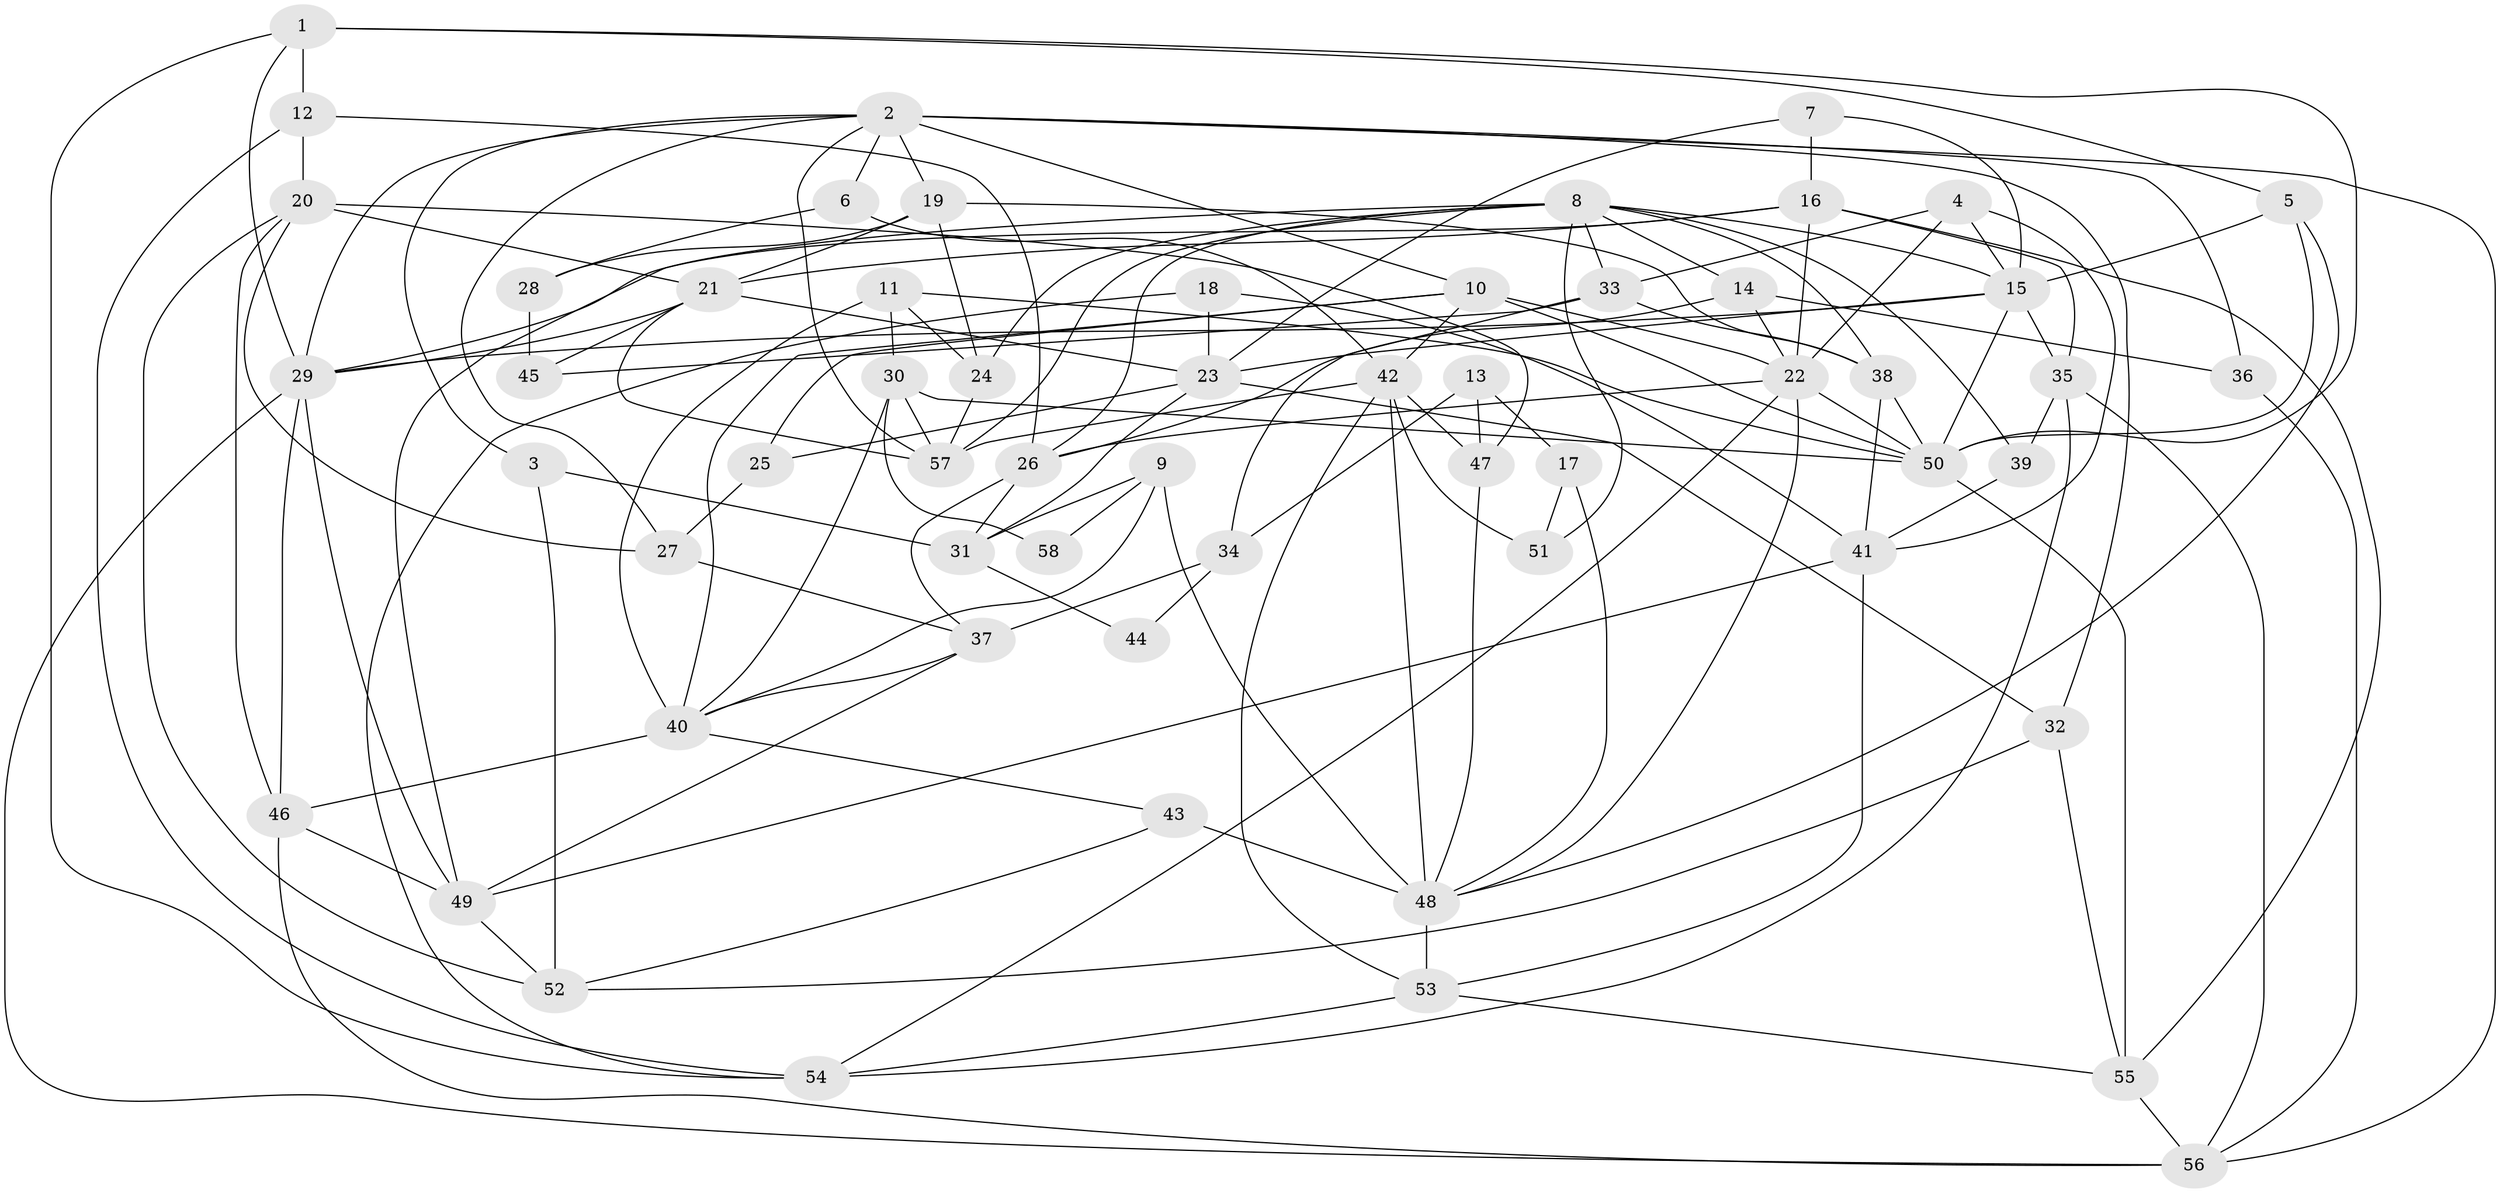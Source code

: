 // original degree distribution, {5: 0.12631578947368421, 3: 0.3157894736842105, 4: 0.2736842105263158, 10: 0.021052631578947368, 2: 0.12631578947368421, 6: 0.10526315789473684, 7: 0.021052631578947368, 8: 0.010526315789473684}
// Generated by graph-tools (version 1.1) at 2025/37/03/04/25 23:37:06]
// undirected, 58 vertices, 145 edges
graph export_dot {
  node [color=gray90,style=filled];
  1;
  2;
  3;
  4;
  5;
  6;
  7;
  8;
  9;
  10;
  11;
  12;
  13;
  14;
  15;
  16;
  17;
  18;
  19;
  20;
  21;
  22;
  23;
  24;
  25;
  26;
  27;
  28;
  29;
  30;
  31;
  32;
  33;
  34;
  35;
  36;
  37;
  38;
  39;
  40;
  41;
  42;
  43;
  44;
  45;
  46;
  47;
  48;
  49;
  50;
  51;
  52;
  53;
  54;
  55;
  56;
  57;
  58;
  1 -- 5 [weight=1.0];
  1 -- 12 [weight=1.0];
  1 -- 29 [weight=1.0];
  1 -- 50 [weight=1.0];
  1 -- 54 [weight=1.0];
  2 -- 3 [weight=1.0];
  2 -- 6 [weight=1.0];
  2 -- 10 [weight=1.0];
  2 -- 19 [weight=1.0];
  2 -- 27 [weight=1.0];
  2 -- 29 [weight=1.0];
  2 -- 32 [weight=1.0];
  2 -- 36 [weight=1.0];
  2 -- 56 [weight=1.0];
  2 -- 57 [weight=1.0];
  3 -- 31 [weight=1.0];
  3 -- 52 [weight=1.0];
  4 -- 15 [weight=1.0];
  4 -- 22 [weight=1.0];
  4 -- 33 [weight=1.0];
  4 -- 41 [weight=1.0];
  5 -- 15 [weight=1.0];
  5 -- 48 [weight=1.0];
  5 -- 50 [weight=1.0];
  6 -- 28 [weight=1.0];
  6 -- 42 [weight=1.0];
  7 -- 15 [weight=1.0];
  7 -- 16 [weight=1.0];
  7 -- 23 [weight=1.0];
  8 -- 14 [weight=1.0];
  8 -- 15 [weight=1.0];
  8 -- 24 [weight=1.0];
  8 -- 26 [weight=1.0];
  8 -- 33 [weight=1.0];
  8 -- 38 [weight=1.0];
  8 -- 39 [weight=1.0];
  8 -- 49 [weight=1.0];
  8 -- 51 [weight=1.0];
  8 -- 57 [weight=1.0];
  9 -- 31 [weight=1.0];
  9 -- 40 [weight=1.0];
  9 -- 48 [weight=2.0];
  9 -- 58 [weight=1.0];
  10 -- 22 [weight=1.0];
  10 -- 25 [weight=1.0];
  10 -- 40 [weight=1.0];
  10 -- 42 [weight=1.0];
  10 -- 50 [weight=1.0];
  11 -- 24 [weight=1.0];
  11 -- 30 [weight=1.0];
  11 -- 40 [weight=1.0];
  11 -- 50 [weight=1.0];
  12 -- 20 [weight=1.0];
  12 -- 26 [weight=1.0];
  12 -- 54 [weight=1.0];
  13 -- 17 [weight=1.0];
  13 -- 34 [weight=1.0];
  13 -- 47 [weight=1.0];
  14 -- 22 [weight=1.0];
  14 -- 26 [weight=1.0];
  14 -- 36 [weight=1.0];
  15 -- 23 [weight=1.0];
  15 -- 29 [weight=1.0];
  15 -- 35 [weight=2.0];
  15 -- 50 [weight=2.0];
  16 -- 21 [weight=1.0];
  16 -- 22 [weight=1.0];
  16 -- 29 [weight=1.0];
  16 -- 35 [weight=1.0];
  16 -- 55 [weight=1.0];
  17 -- 48 [weight=1.0];
  17 -- 51 [weight=1.0];
  18 -- 23 [weight=1.0];
  18 -- 41 [weight=1.0];
  18 -- 54 [weight=1.0];
  19 -- 21 [weight=1.0];
  19 -- 24 [weight=1.0];
  19 -- 28 [weight=1.0];
  19 -- 38 [weight=1.0];
  20 -- 21 [weight=1.0];
  20 -- 27 [weight=1.0];
  20 -- 46 [weight=1.0];
  20 -- 47 [weight=1.0];
  20 -- 52 [weight=1.0];
  21 -- 23 [weight=1.0];
  21 -- 29 [weight=1.0];
  21 -- 45 [weight=2.0];
  21 -- 57 [weight=1.0];
  22 -- 26 [weight=1.0];
  22 -- 48 [weight=1.0];
  22 -- 50 [weight=1.0];
  22 -- 54 [weight=1.0];
  23 -- 25 [weight=1.0];
  23 -- 31 [weight=1.0];
  23 -- 32 [weight=1.0];
  24 -- 57 [weight=1.0];
  25 -- 27 [weight=1.0];
  26 -- 31 [weight=2.0];
  26 -- 37 [weight=1.0];
  27 -- 37 [weight=1.0];
  28 -- 45 [weight=1.0];
  29 -- 46 [weight=1.0];
  29 -- 49 [weight=1.0];
  29 -- 56 [weight=1.0];
  30 -- 40 [weight=1.0];
  30 -- 50 [weight=1.0];
  30 -- 57 [weight=1.0];
  30 -- 58 [weight=1.0];
  31 -- 44 [weight=1.0];
  32 -- 52 [weight=1.0];
  32 -- 55 [weight=1.0];
  33 -- 34 [weight=1.0];
  33 -- 38 [weight=1.0];
  33 -- 45 [weight=1.0];
  34 -- 37 [weight=1.0];
  34 -- 44 [weight=1.0];
  35 -- 39 [weight=1.0];
  35 -- 54 [weight=1.0];
  35 -- 56 [weight=1.0];
  36 -- 56 [weight=1.0];
  37 -- 40 [weight=1.0];
  37 -- 49 [weight=1.0];
  38 -- 41 [weight=1.0];
  38 -- 50 [weight=1.0];
  39 -- 41 [weight=1.0];
  40 -- 43 [weight=1.0];
  40 -- 46 [weight=1.0];
  41 -- 49 [weight=1.0];
  41 -- 53 [weight=1.0];
  42 -- 47 [weight=1.0];
  42 -- 48 [weight=1.0];
  42 -- 51 [weight=1.0];
  42 -- 53 [weight=1.0];
  42 -- 57 [weight=1.0];
  43 -- 48 [weight=1.0];
  43 -- 52 [weight=1.0];
  46 -- 49 [weight=1.0];
  46 -- 56 [weight=1.0];
  47 -- 48 [weight=1.0];
  48 -- 53 [weight=1.0];
  49 -- 52 [weight=1.0];
  50 -- 55 [weight=1.0];
  53 -- 54 [weight=1.0];
  53 -- 55 [weight=1.0];
  55 -- 56 [weight=1.0];
}
